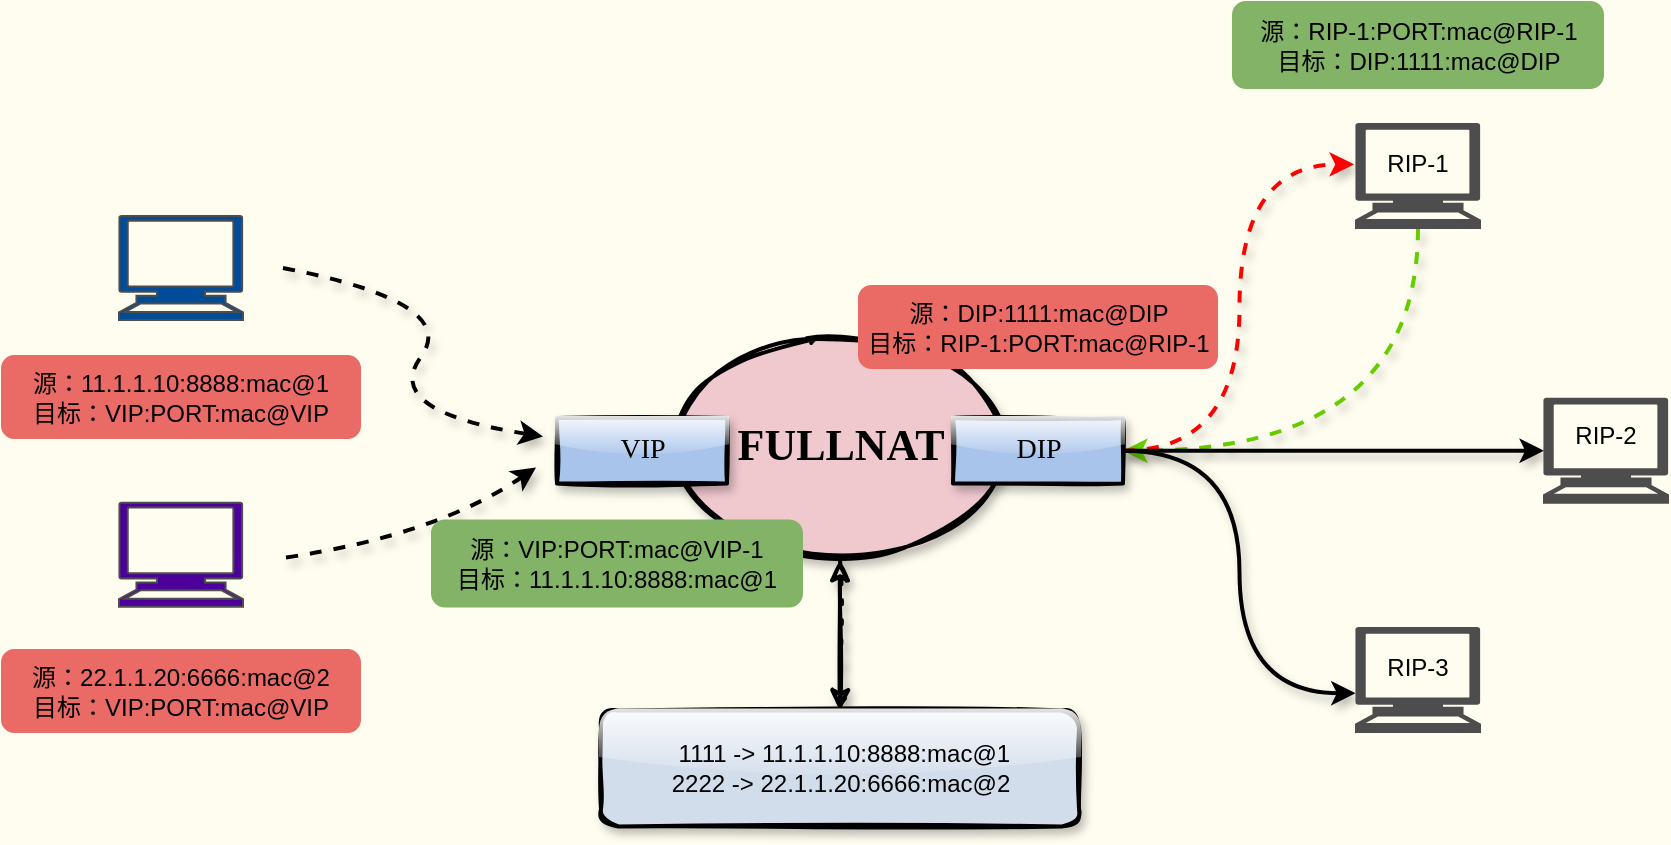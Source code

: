 <mxfile version="14.4.7" type="github">
  <diagram id="3vpoEuc7arG2botz0JY9" name="第 1 页">
    <mxGraphModel dx="719" dy="-387" grid="0" gridSize="10" guides="1" tooltips="1" connect="1" arrows="1" fold="1" page="1" pageScale="1" pageWidth="1169" pageHeight="827" background="#FFFDF0" math="0" shadow="0">
      <root>
        <mxCell id="0" />
        <mxCell id="1" parent="0" />
        <mxCell id="KAe1q3voPzFlW-sMIW56-1" style="edgeStyle=orthogonalEdgeStyle;orthogonalLoop=1;jettySize=auto;html=1;exitX=0.5;exitY=1;exitDx=0;exitDy=0;exitPerimeter=0;entryX=1;entryY=0.5;entryDx=0;entryDy=0;strokeWidth=2;curved=1;shadow=1;sketch=0;strokeColor=#66CC00;dashed=1;" edge="1" parent="1" source="KAe1q3voPzFlW-sMIW56-13" target="KAe1q3voPzFlW-sMIW56-11">
          <mxGeometry relative="1" as="geometry" />
        </mxCell>
        <mxCell id="KAe1q3voPzFlW-sMIW56-2" style="edgeStyle=orthogonalEdgeStyle;rounded=0;orthogonalLoop=1;jettySize=auto;html=1;exitX=0.5;exitY=1;exitDx=0;exitDy=0;exitPerimeter=0;" edge="1" parent="1">
          <mxGeometry relative="1" as="geometry">
            <mxPoint x="174" y="1307.74" as="sourcePoint" />
            <mxPoint x="174" y="1307.74" as="targetPoint" />
          </mxGeometry>
        </mxCell>
        <mxCell id="KAe1q3voPzFlW-sMIW56-3" value="" style="curved=1;endArrow=classic;html=1;shadow=1;strokeWidth=2;dashed=1;" edge="1" parent="1">
          <mxGeometry width="50" height="50" relative="1" as="geometry">
            <mxPoint x="217.5" y="1143" as="sourcePoint" />
            <mxPoint x="347.5" y="1227.24" as="targetPoint" />
            <Array as="points">
              <mxPoint x="306.5" y="1160.24" />
              <mxPoint x="266.5" y="1214.49" />
            </Array>
          </mxGeometry>
        </mxCell>
        <mxCell id="KAe1q3voPzFlW-sMIW56-4" value="" style="curved=1;endArrow=classic;html=1;shadow=1;strokeWidth=2;dashed=1;" edge="1" parent="1">
          <mxGeometry width="50" height="50" relative="1" as="geometry">
            <mxPoint x="219" y="1287.74" as="sourcePoint" />
            <mxPoint x="344" y="1242.74" as="targetPoint" />
            <Array as="points">
              <mxPoint x="294" y="1276.74" />
            </Array>
          </mxGeometry>
        </mxCell>
        <mxCell id="KAe1q3voPzFlW-sMIW56-5" value="&lt;div style=&quot;font-family: &amp;#34;helvetica&amp;#34; ; font-size: 12px&quot;&gt;&lt;br&gt;&lt;/div&gt;" style="text;html=1;strokeColor=none;fillColor=none;align=center;verticalAlign=middle;whiteSpace=wrap;rounded=0;shadow=1;glass=1;sketch=1;fontFamily=Tahoma;fontSize=14;" vertex="1" parent="1">
          <mxGeometry x="83.5" y="1328.24" width="181" height="20" as="geometry" />
        </mxCell>
        <mxCell id="KAe1q3voPzFlW-sMIW56-6" value="&lt;b&gt;&lt;font style=&quot;font-size: 22px&quot;&gt;FULLNAT&lt;/font&gt;&lt;/b&gt;" style="ellipse;whiteSpace=wrap;html=1;shadow=1;glass=1;sketch=1;strokeWidth=2;fontFamily=Tahoma;fontSize=14;fillStyle=solid;fillColor=#f0c9cf;" vertex="1" parent="1">
          <mxGeometry x="417.5" y="1178.24" width="157" height="108" as="geometry" />
        </mxCell>
        <mxCell id="KAe1q3voPzFlW-sMIW56-7" value="VIP" style="rounded=0;whiteSpace=wrap;html=1;shadow=1;glass=1;sketch=1;strokeColor=#000000;strokeWidth=2;fontFamily=Tahoma;fontSize=14;fillStyle=solid;fillColor=#A9C4EB;" vertex="1" parent="1">
          <mxGeometry x="354.5" y="1218" width="85" height="32.75" as="geometry" />
        </mxCell>
        <mxCell id="KAe1q3voPzFlW-sMIW56-8" style="edgeStyle=orthogonalEdgeStyle;sketch=0;orthogonalLoop=1;jettySize=auto;html=1;exitX=1;exitY=0.5;exitDx=0;exitDy=0;entryX=-0.016;entryY=0.388;entryDx=0;entryDy=0;entryPerimeter=0;shadow=1;strokeWidth=2;curved=1;strokeColor=#FF0000;dashed=1;" edge="1" parent="1" source="KAe1q3voPzFlW-sMIW56-11" target="KAe1q3voPzFlW-sMIW56-13">
          <mxGeometry relative="1" as="geometry" />
        </mxCell>
        <mxCell id="KAe1q3voPzFlW-sMIW56-9" style="edgeStyle=orthogonalEdgeStyle;curved=1;sketch=0;orthogonalLoop=1;jettySize=auto;html=1;exitX=1;exitY=0.5;exitDx=0;exitDy=0;entryX=-0.003;entryY=0.627;entryDx=0;entryDy=0;entryPerimeter=0;shadow=1;strokeWidth=2;" edge="1" parent="1" source="KAe1q3voPzFlW-sMIW56-11" target="KAe1q3voPzFlW-sMIW56-15">
          <mxGeometry relative="1" as="geometry" />
        </mxCell>
        <mxCell id="KAe1q3voPzFlW-sMIW56-10" style="edgeStyle=orthogonalEdgeStyle;curved=1;sketch=0;orthogonalLoop=1;jettySize=auto;html=1;exitX=1;exitY=0.5;exitDx=0;exitDy=0;entryX=0;entryY=0.5;entryDx=0;entryDy=0;entryPerimeter=0;shadow=1;strokeWidth=2;" edge="1" parent="1" source="KAe1q3voPzFlW-sMIW56-11" target="KAe1q3voPzFlW-sMIW56-14">
          <mxGeometry relative="1" as="geometry" />
        </mxCell>
        <mxCell id="KAe1q3voPzFlW-sMIW56-11" value="DIP" style="rounded=0;whiteSpace=wrap;html=1;shadow=1;glass=1;sketch=1;strokeColor=#000000;strokeWidth=2;fontFamily=Tahoma;fontSize=14;fillStyle=solid;fillColor=#A9C4EB;" vertex="1" parent="1">
          <mxGeometry x="552.5" y="1218" width="85" height="32.75" as="geometry" />
        </mxCell>
        <mxCell id="KAe1q3voPzFlW-sMIW56-12" value="&lt;div style=&quot;font-family: &amp;#34;helvetica&amp;#34; ; font-size: 12px&quot;&gt;&lt;br&gt;&lt;/div&gt;" style="text;html=1;strokeColor=none;fillColor=none;align=center;verticalAlign=middle;whiteSpace=wrap;rounded=0;shadow=1;glass=1;sketch=1;fontFamily=Tahoma;fontSize=14;" vertex="1" parent="1">
          <mxGeometry x="96.5" y="1201.24" width="181" height="20" as="geometry" />
        </mxCell>
        <mxCell id="KAe1q3voPzFlW-sMIW56-13" value="" style="shape=mxgraph.signs.tech.computer;html=1;pointerEvents=1;verticalLabelPosition=bottom;verticalAlign=top;align=center;labelBackgroundColor=none;fontColor=#ffffff;fillColor=#4D4D4D;strokeColor=#4D4D4D;" vertex="1" parent="1">
          <mxGeometry x="754" y="1071" width="62" height="52" as="geometry" />
        </mxCell>
        <mxCell id="KAe1q3voPzFlW-sMIW56-14" value="" style="shape=mxgraph.signs.tech.computer;html=1;pointerEvents=1;verticalLabelPosition=bottom;verticalAlign=top;align=center;labelBackgroundColor=none;fontColor=#ffffff;fillColor=#4D4D4D;strokeColor=#4D4D4D;" vertex="1" parent="1">
          <mxGeometry x="848" y="1208.38" width="62" height="52" as="geometry" />
        </mxCell>
        <mxCell id="KAe1q3voPzFlW-sMIW56-15" value="" style="shape=mxgraph.signs.tech.computer;html=1;pointerEvents=1;verticalLabelPosition=bottom;verticalAlign=top;align=center;labelBackgroundColor=none;fontColor=#ffffff;fillColor=#4D4D4D;strokeColor=#4D4D4D;" vertex="1" parent="1">
          <mxGeometry x="754" y="1323" width="62" height="52" as="geometry" />
        </mxCell>
        <mxCell id="KAe1q3voPzFlW-sMIW56-16" value="&lt;meta charset=&quot;utf-8&quot;&gt;&lt;span style=&quot;color: rgb(0, 0, 0); font-family: helvetica; font-size: 12px; font-style: normal; font-weight: 400; letter-spacing: normal; text-align: center; text-indent: 0px; text-transform: none; word-spacing: 0px; display: inline; float: none;&quot;&gt;RIP-1&lt;/span&gt;" style="text;html=1;strokeColor=none;fillColor=none;align=center;verticalAlign=middle;whiteSpace=wrap;rounded=0;labelBackgroundColor=none;" vertex="1" parent="1">
          <mxGeometry x="765" y="1081" width="40" height="20" as="geometry" />
        </mxCell>
        <mxCell id="KAe1q3voPzFlW-sMIW56-17" value="&lt;span style=&quot;color: rgb(0, 0, 0); font-family: helvetica; font-size: 12px; font-style: normal; font-weight: 400; letter-spacing: normal; text-align: center; text-indent: 0px; text-transform: none; word-spacing: 0px; display: inline; float: none;&quot;&gt;RIP-2&lt;/span&gt;" style="text;html=1;strokeColor=none;fillColor=none;align=center;verticalAlign=middle;whiteSpace=wrap;rounded=0;labelBackgroundColor=none;" vertex="1" parent="1">
          <mxGeometry x="859" y="1217.38" width="40" height="20" as="geometry" />
        </mxCell>
        <mxCell id="KAe1q3voPzFlW-sMIW56-18" value="&lt;span style=&quot;color: rgb(0, 0, 0); font-family: helvetica; font-size: 12px; font-style: normal; font-weight: 400; letter-spacing: normal; text-align: center; text-indent: 0px; text-transform: none; word-spacing: 0px; display: inline; float: none;&quot;&gt;RIP-3&lt;/span&gt;" style="text;html=1;strokeColor=none;fillColor=none;align=center;verticalAlign=middle;whiteSpace=wrap;rounded=0;labelBackgroundColor=none;" vertex="1" parent="1">
          <mxGeometry x="765" y="1333" width="40" height="20" as="geometry" />
        </mxCell>
        <mxCell id="KAe1q3voPzFlW-sMIW56-19" value="源：DIP:1111&lt;span style=&quot;font-family: &amp;#34;helvetica&amp;#34;&quot;&gt;:mac@DIP&lt;/span&gt;&lt;br&gt;目标：RIP-1:PORT:mac@RIP-1" style="rounded=1;whiteSpace=wrap;html=1;fillColor=#EA6B66;strokeColor=#EA6B66;" vertex="1" parent="1">
          <mxGeometry x="505.5" y="1152" width="179" height="41" as="geometry" />
        </mxCell>
        <mxCell id="KAe1q3voPzFlW-sMIW56-20" value="源：RIP-1:PORT:mac@RIP-1&lt;br&gt;目标：DIP:1111&lt;span style=&quot;font-family: &amp;#34;helvetica&amp;#34;&quot;&gt;:mac@DIP&lt;/span&gt;" style="rounded=1;whiteSpace=wrap;html=1;strokeColor=#82b366;fillColor=#82B366;" vertex="1" parent="1">
          <mxGeometry x="692.5" y="1010" width="185" height="43" as="geometry" />
        </mxCell>
        <mxCell id="KAe1q3voPzFlW-sMIW56-21" value="" style="shape=mxgraph.signs.tech.computer;html=1;pointerEvents=1;verticalLabelPosition=bottom;verticalAlign=top;align=center;labelBackgroundColor=none;fontColor=#ffffff;strokeColor=#4D4D4D;fillColor=#004C99;" vertex="1" parent="1">
          <mxGeometry x="135.5" y="1117" width="62" height="52" as="geometry" />
        </mxCell>
        <mxCell id="KAe1q3voPzFlW-sMIW56-22" value="" style="shape=mxgraph.signs.tech.computer;html=1;pointerEvents=1;verticalLabelPosition=bottom;verticalAlign=top;align=center;labelBackgroundColor=none;fontColor=#ffffff;strokeColor=#4D4D4D;fillColor=#4C0099;" vertex="1" parent="1">
          <mxGeometry x="135.5" y="1260.38" width="62" height="52" as="geometry" />
        </mxCell>
        <mxCell id="KAe1q3voPzFlW-sMIW56-23" value="&lt;div style=&quot;font-family: &amp;#34;helvetica&amp;#34;&quot;&gt;源：11.1.1.10:8888:mac@1&lt;/div&gt;&lt;div style=&quot;font-family: &amp;#34;helvetica&amp;#34;&quot;&gt;目标：VIP:PORT:mac@VIP&lt;/div&gt;" style="rounded=1;whiteSpace=wrap;html=1;fillColor=#EA6B66;strokeColor=#EA6B66;" vertex="1" parent="1">
          <mxGeometry x="77" y="1187" width="179" height="41" as="geometry" />
        </mxCell>
        <mxCell id="KAe1q3voPzFlW-sMIW56-24" value="&lt;div style=&quot;font-family: &amp;#34;helvetica&amp;#34;&quot;&gt;&lt;div&gt;源：22.1.1.20:6666:mac@2&lt;/div&gt;目标：VIP:PORT:mac@VIP&lt;/div&gt;" style="rounded=1;whiteSpace=wrap;html=1;fillColor=#EA6B66;strokeColor=#EA6B66;" vertex="1" parent="1">
          <mxGeometry x="77" y="1334" width="179" height="41" as="geometry" />
        </mxCell>
        <mxCell id="KAe1q3voPzFlW-sMIW56-26" value="" style="edgeStyle=orthogonalEdgeStyle;curved=1;sketch=1;orthogonalLoop=1;jettySize=auto;html=1;shadow=1;dashed=1;dashPattern=1 4;strokeWidth=2;fontFamily=Tahoma;fontSize=14;" edge="1" parent="1" target="KAe1q3voPzFlW-sMIW56-28">
          <mxGeometry relative="1" as="geometry">
            <mxPoint x="496" y="1289" as="sourcePoint" />
          </mxGeometry>
        </mxCell>
        <mxCell id="KAe1q3voPzFlW-sMIW56-27" value="" style="sketch=1;orthogonalLoop=1;jettySize=auto;html=1;shadow=1;strokeWidth=2;fontFamily=Tahoma;fontSize=14;" edge="1" parent="1" source="KAe1q3voPzFlW-sMIW56-28">
          <mxGeometry relative="1" as="geometry">
            <mxPoint x="496" y="1289" as="targetPoint" />
          </mxGeometry>
        </mxCell>
        <mxCell id="KAe1q3voPzFlW-sMIW56-28" value="&lt;div style=&quot;font-family: &amp;#34;helvetica&amp;#34; ; font-size: 12px&quot;&gt;&lt;div&gt;&amp;nbsp;&lt;span&gt;1111 -&amp;gt;&amp;nbsp;&lt;/span&gt;&lt;span&gt;11.1.1.10:8888:mac@1&lt;/span&gt;&lt;/div&gt;&lt;div&gt;2222 -&amp;gt;&amp;nbsp;&lt;span&gt;22.1.1.20:6666:mac@2&lt;/span&gt;&lt;/div&gt;&lt;/div&gt;" style="whiteSpace=wrap;html=1;shadow=1;fontFamily=Tahoma;fontSize=14;strokeWidth=2;glass=1;sketch=1;fillStyle=solid;rounded=1;fillColor=#D1DDEB;" vertex="1" parent="1">
          <mxGeometry x="376.5" y="1364.24" width="239" height="58" as="geometry" />
        </mxCell>
        <mxCell id="KAe1q3voPzFlW-sMIW56-30" value="源：VIP:PORT:mac@VIP-1&lt;br&gt;目标：&lt;span style=&quot;font-family: &amp;#34;helvetica&amp;#34;&quot;&gt;11.1.1.10:8888:mac@1&lt;/span&gt;" style="rounded=1;whiteSpace=wrap;html=1;strokeColor=#82b366;fillColor=#82B366;" vertex="1" parent="1">
          <mxGeometry x="292" y="1269.24" width="185" height="43" as="geometry" />
        </mxCell>
      </root>
    </mxGraphModel>
  </diagram>
</mxfile>
